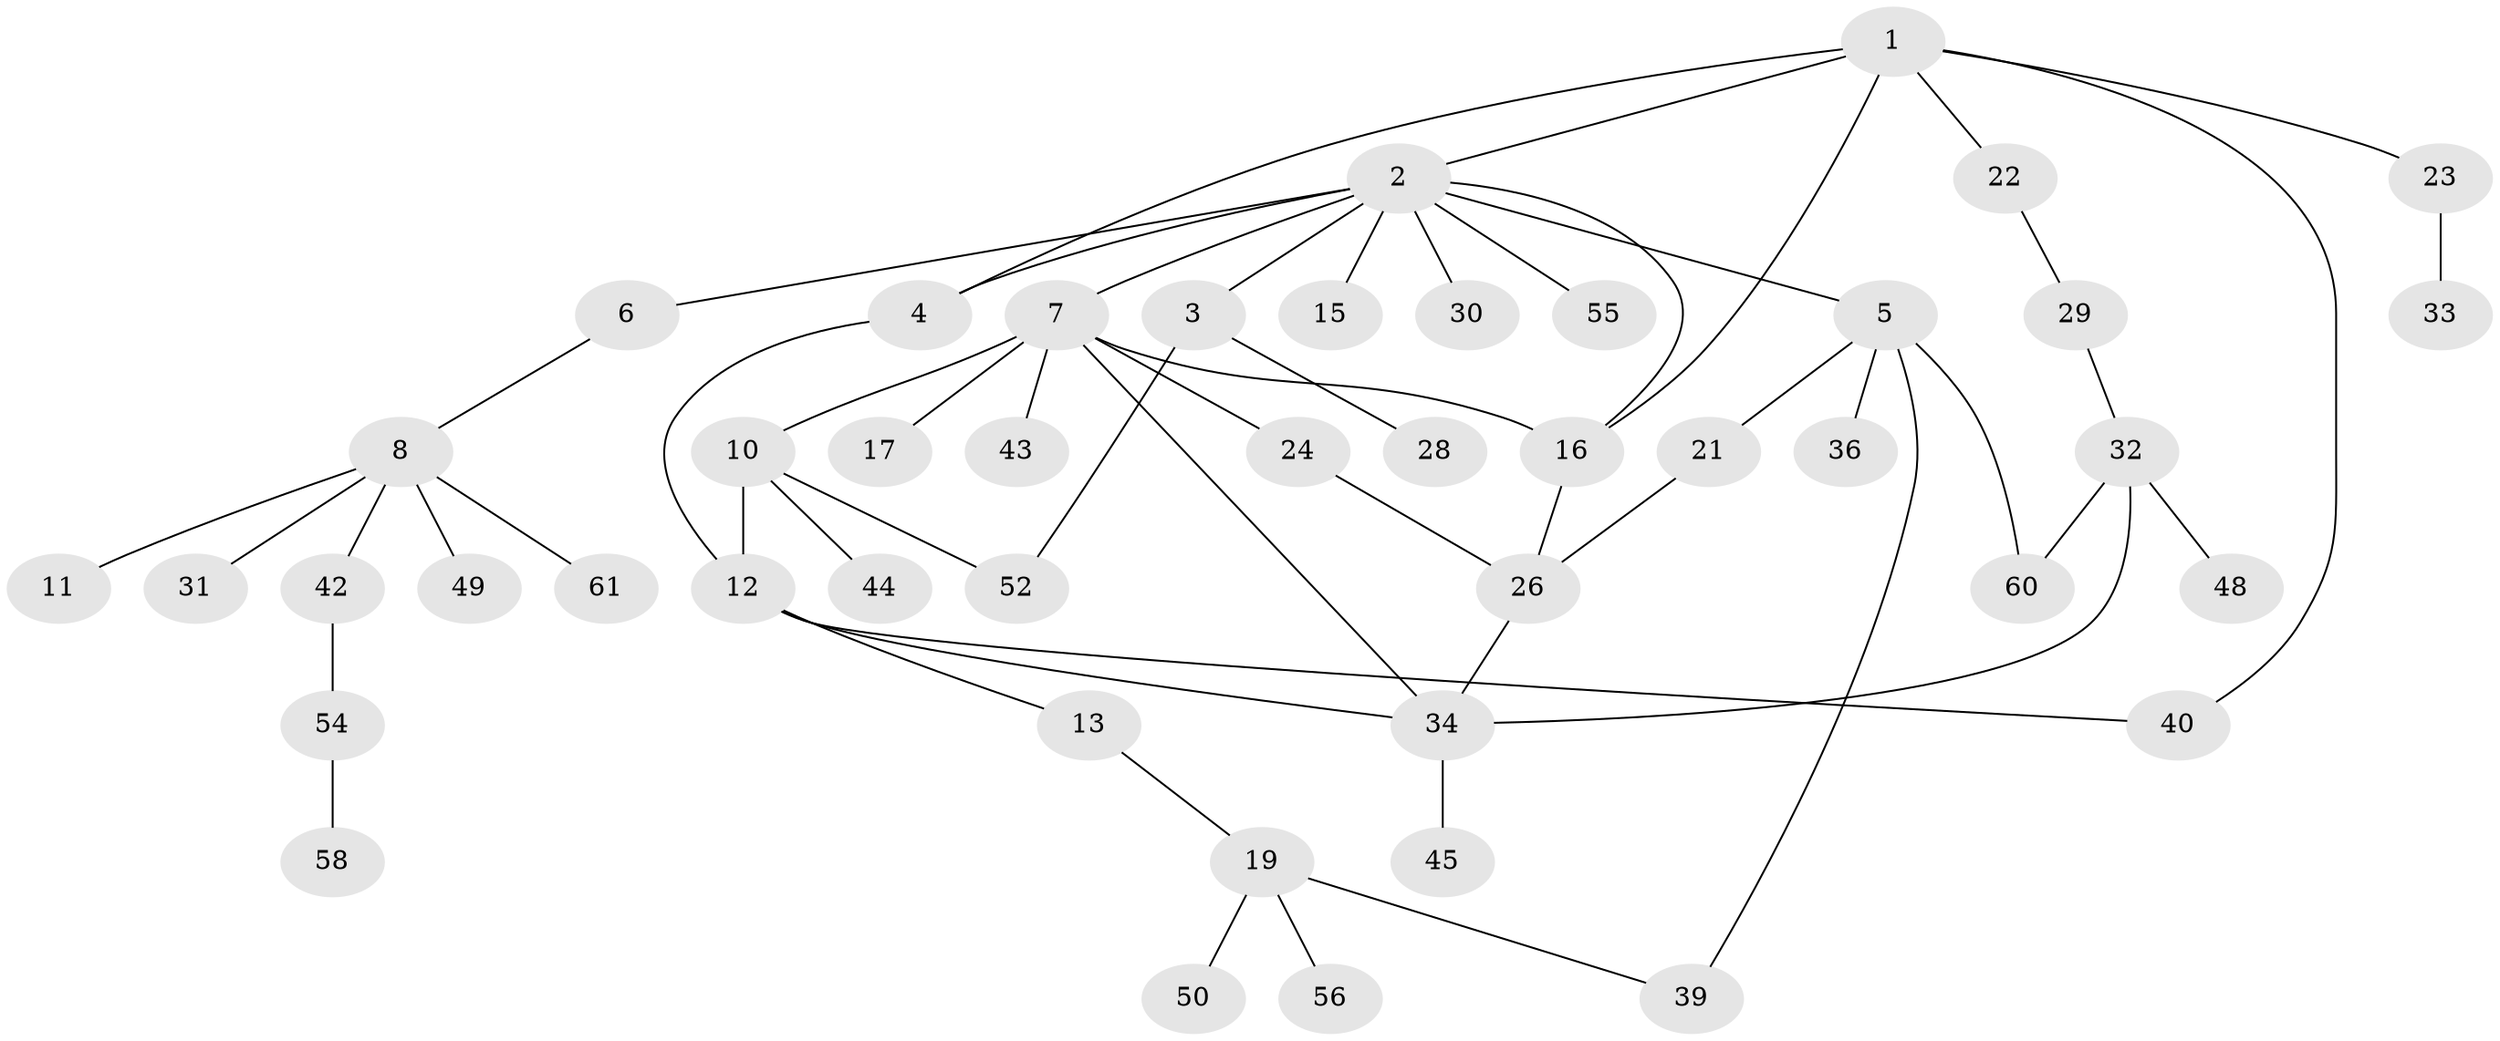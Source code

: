 // Generated by graph-tools (version 1.1) at 2025/51/02/27/25 19:51:37]
// undirected, 45 vertices, 57 edges
graph export_dot {
graph [start="1"]
  node [color=gray90,style=filled];
  1 [super="+18"];
  2 [super="+46"];
  3 [super="+25"];
  4;
  5 [super="+59"];
  6;
  7 [super="+14"];
  8 [super="+9"];
  10 [super="+27"];
  11;
  12 [super="+20"];
  13;
  15;
  16;
  17;
  19 [super="+37"];
  21;
  22;
  23;
  24;
  26 [super="+35"];
  28 [super="+53"];
  29 [super="+57"];
  30;
  31;
  32 [super="+38"];
  33;
  34 [super="+41"];
  36;
  39 [super="+47"];
  40 [super="+51"];
  42;
  43;
  44;
  45;
  48;
  49;
  50;
  52;
  54;
  55;
  56;
  58;
  60;
  61;
  1 -- 2;
  1 -- 4;
  1 -- 16;
  1 -- 22;
  1 -- 40;
  1 -- 23;
  2 -- 3;
  2 -- 5;
  2 -- 6;
  2 -- 7;
  2 -- 15;
  2 -- 30;
  2 -- 16;
  2 -- 4;
  2 -- 55;
  3 -- 28;
  3 -- 52;
  4 -- 12;
  5 -- 21;
  5 -- 36;
  5 -- 60;
  5 -- 39;
  6 -- 8;
  7 -- 10;
  7 -- 17;
  7 -- 16;
  7 -- 24;
  7 -- 43;
  7 -- 34;
  8 -- 42;
  8 -- 49;
  8 -- 11;
  8 -- 61;
  8 -- 31;
  10 -- 44;
  10 -- 52;
  10 -- 12;
  12 -- 13;
  12 -- 40;
  12 -- 34;
  13 -- 19;
  16 -- 26;
  19 -- 39;
  19 -- 56;
  19 -- 50;
  21 -- 26;
  22 -- 29;
  23 -- 33;
  24 -- 26;
  26 -- 34;
  29 -- 32;
  32 -- 60;
  32 -- 34;
  32 -- 48;
  34 -- 45;
  42 -- 54;
  54 -- 58;
}

